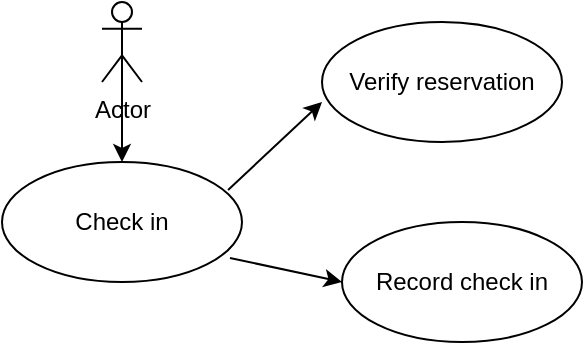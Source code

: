 <mxfile version="24.6.5" type="device">
  <diagram name="Page-1" id="Nsid2xNo6ySvsJuejeDn">
    <mxGraphModel dx="1626" dy="784" grid="1" gridSize="10" guides="1" tooltips="1" connect="1" arrows="1" fold="1" page="1" pageScale="1" pageWidth="850" pageHeight="1100" math="0" shadow="0">
      <root>
        <mxCell id="0" />
        <mxCell id="1" parent="0" />
        <mxCell id="K0Fm-J42B7en6NYP-pNR-2" style="edgeStyle=orthogonalEdgeStyle;rounded=0;orthogonalLoop=1;jettySize=auto;html=1;exitX=0.5;exitY=0.5;exitDx=0;exitDy=0;exitPerimeter=0;" edge="1" parent="1" source="K0Fm-J42B7en6NYP-pNR-1">
          <mxGeometry relative="1" as="geometry">
            <mxPoint x="420" y="450" as="targetPoint" />
          </mxGeometry>
        </mxCell>
        <mxCell id="K0Fm-J42B7en6NYP-pNR-1" value="Actor" style="shape=umlActor;verticalLabelPosition=bottom;verticalAlign=top;html=1;" vertex="1" parent="1">
          <mxGeometry x="410" y="370" width="20" height="40" as="geometry" />
        </mxCell>
        <mxCell id="K0Fm-J42B7en6NYP-pNR-3" value="Check in" style="ellipse;whiteSpace=wrap;html=1;" vertex="1" parent="1">
          <mxGeometry x="360" y="450" width="120" height="60" as="geometry" />
        </mxCell>
        <mxCell id="K0Fm-J42B7en6NYP-pNR-4" value="Record check in" style="ellipse;whiteSpace=wrap;html=1;" vertex="1" parent="1">
          <mxGeometry x="530" y="480" width="120" height="60" as="geometry" />
        </mxCell>
        <mxCell id="K0Fm-J42B7en6NYP-pNR-5" value="Verify reservation" style="ellipse;whiteSpace=wrap;html=1;" vertex="1" parent="1">
          <mxGeometry x="520" y="380" width="120" height="60" as="geometry" />
        </mxCell>
        <mxCell id="K0Fm-J42B7en6NYP-pNR-6" value="" style="endArrow=classic;html=1;rounded=0;exitX=0.95;exitY=0.8;exitDx=0;exitDy=0;exitPerimeter=0;entryX=0;entryY=0.5;entryDx=0;entryDy=0;" edge="1" parent="1" source="K0Fm-J42B7en6NYP-pNR-3" target="K0Fm-J42B7en6NYP-pNR-4">
          <mxGeometry width="50" height="50" relative="1" as="geometry">
            <mxPoint x="400" y="430" as="sourcePoint" />
            <mxPoint x="450" y="380" as="targetPoint" />
          </mxGeometry>
        </mxCell>
        <mxCell id="K0Fm-J42B7en6NYP-pNR-7" value="" style="endArrow=classic;html=1;rounded=0;exitX=0.942;exitY=0.233;exitDx=0;exitDy=0;exitPerimeter=0;entryX=0;entryY=0.667;entryDx=0;entryDy=0;entryPerimeter=0;" edge="1" parent="1" source="K0Fm-J42B7en6NYP-pNR-3" target="K0Fm-J42B7en6NYP-pNR-5">
          <mxGeometry width="50" height="50" relative="1" as="geometry">
            <mxPoint x="400" y="430" as="sourcePoint" />
            <mxPoint x="450" y="380" as="targetPoint" />
          </mxGeometry>
        </mxCell>
      </root>
    </mxGraphModel>
  </diagram>
</mxfile>
